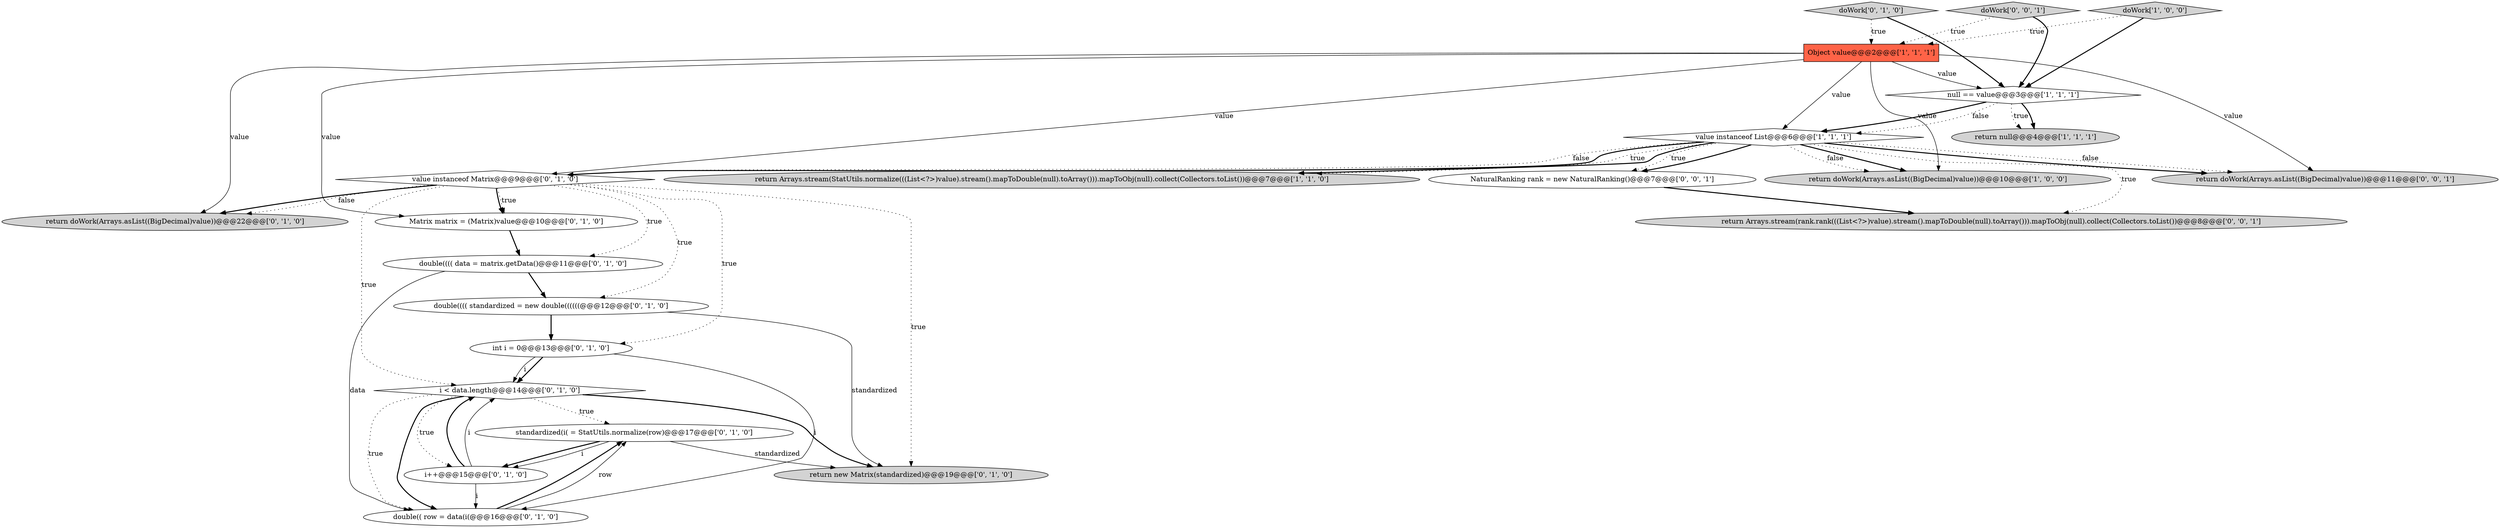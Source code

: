 digraph {
8 [style = filled, label = "int i = 0@@@13@@@['0', '1', '0']", fillcolor = white, shape = ellipse image = "AAA1AAABBB2BBB"];
13 [style = filled, label = "Matrix matrix = (Matrix)value@@@10@@@['0', '1', '0']", fillcolor = white, shape = ellipse image = "AAA1AAABBB2BBB"];
14 [style = filled, label = "doWork['0', '1', '0']", fillcolor = lightgray, shape = diamond image = "AAA0AAABBB2BBB"];
16 [style = filled, label = "standardized(i( = StatUtils.normalize(row)@@@17@@@['0', '1', '0']", fillcolor = white, shape = ellipse image = "AAA1AAABBB2BBB"];
4 [style = filled, label = "return null@@@4@@@['1', '1', '1']", fillcolor = lightgray, shape = ellipse image = "AAA0AAABBB1BBB"];
19 [style = filled, label = "NaturalRanking rank = new NaturalRanking()@@@7@@@['0', '0', '1']", fillcolor = white, shape = ellipse image = "AAA0AAABBB3BBB"];
17 [style = filled, label = "return doWork(Arrays.asList((BigDecimal)value))@@@22@@@['0', '1', '0']", fillcolor = lightgray, shape = ellipse image = "AAA0AAABBB2BBB"];
21 [style = filled, label = "return doWork(Arrays.asList((BigDecimal)value))@@@11@@@['0', '0', '1']", fillcolor = lightgray, shape = ellipse image = "AAA0AAABBB3BBB"];
22 [style = filled, label = "doWork['0', '0', '1']", fillcolor = lightgray, shape = diamond image = "AAA0AAABBB3BBB"];
15 [style = filled, label = "double(((( data = matrix.getData()@@@11@@@['0', '1', '0']", fillcolor = white, shape = ellipse image = "AAA1AAABBB2BBB"];
10 [style = filled, label = "i++@@@15@@@['0', '1', '0']", fillcolor = white, shape = ellipse image = "AAA1AAABBB2BBB"];
7 [style = filled, label = "double(((( standardized = new double((((((@@@12@@@['0', '1', '0']", fillcolor = white, shape = ellipse image = "AAA1AAABBB2BBB"];
3 [style = filled, label = "null == value@@@3@@@['1', '1', '1']", fillcolor = white, shape = diamond image = "AAA0AAABBB1BBB"];
5 [style = filled, label = "Object value@@@2@@@['1', '1', '1']", fillcolor = tomato, shape = box image = "AAA0AAABBB1BBB"];
18 [style = filled, label = "value instanceof Matrix@@@9@@@['0', '1', '0']", fillcolor = white, shape = diamond image = "AAA1AAABBB2BBB"];
12 [style = filled, label = "i < data.length@@@14@@@['0', '1', '0']", fillcolor = white, shape = diamond image = "AAA1AAABBB2BBB"];
9 [style = filled, label = "return new Matrix(standardized)@@@19@@@['0', '1', '0']", fillcolor = lightgray, shape = ellipse image = "AAA1AAABBB2BBB"];
2 [style = filled, label = "return Arrays.stream(StatUtils.normalize(((List<?>)value).stream().mapToDouble(null).toArray())).mapToObj(null).collect(Collectors.toList())@@@7@@@['1', '1', '0']", fillcolor = lightgray, shape = ellipse image = "AAA0AAABBB1BBB"];
20 [style = filled, label = "return Arrays.stream(rank.rank(((List<?>)value).stream().mapToDouble(null).toArray())).mapToObj(null).collect(Collectors.toList())@@@8@@@['0', '0', '1']", fillcolor = lightgray, shape = ellipse image = "AAA0AAABBB3BBB"];
0 [style = filled, label = "value instanceof List@@@6@@@['1', '1', '1']", fillcolor = white, shape = diamond image = "AAA0AAABBB1BBB"];
11 [style = filled, label = "double(( row = data(i(@@@16@@@['0', '1', '0']", fillcolor = white, shape = ellipse image = "AAA1AAABBB2BBB"];
6 [style = filled, label = "return doWork(Arrays.asList((BigDecimal)value))@@@10@@@['1', '0', '0']", fillcolor = lightgray, shape = ellipse image = "AAA0AAABBB1BBB"];
1 [style = filled, label = "doWork['1', '0', '0']", fillcolor = lightgray, shape = diamond image = "AAA0AAABBB1BBB"];
0->2 [style = dotted, label="true"];
12->10 [style = dotted, label="true"];
0->6 [style = bold, label=""];
5->21 [style = solid, label="value"];
5->6 [style = solid, label="value"];
8->11 [style = solid, label="i"];
18->15 [style = dotted, label="true"];
13->15 [style = bold, label=""];
7->8 [style = bold, label=""];
14->3 [style = bold, label=""];
8->12 [style = bold, label=""];
14->5 [style = dotted, label="true"];
12->16 [style = dotted, label="true"];
3->0 [style = dotted, label="false"];
12->11 [style = dotted, label="true"];
19->20 [style = bold, label=""];
22->3 [style = bold, label=""];
16->9 [style = solid, label="standardized"];
18->8 [style = dotted, label="true"];
18->13 [style = bold, label=""];
0->19 [style = bold, label=""];
0->6 [style = dotted, label="false"];
11->16 [style = bold, label=""];
15->11 [style = solid, label="data"];
15->7 [style = bold, label=""];
18->12 [style = dotted, label="true"];
16->10 [style = bold, label=""];
11->16 [style = solid, label="row"];
18->13 [style = dotted, label="true"];
10->12 [style = bold, label=""];
7->9 [style = solid, label="standardized"];
12->9 [style = bold, label=""];
5->3 [style = solid, label="value"];
5->13 [style = solid, label="value"];
1->3 [style = bold, label=""];
3->4 [style = dotted, label="true"];
10->11 [style = solid, label="i"];
1->5 [style = dotted, label="true"];
18->7 [style = dotted, label="true"];
3->0 [style = bold, label=""];
8->12 [style = solid, label="i"];
0->20 [style = dotted, label="true"];
5->0 [style = solid, label="value"];
0->21 [style = bold, label=""];
0->18 [style = dotted, label="false"];
18->17 [style = bold, label=""];
22->5 [style = dotted, label="true"];
12->11 [style = bold, label=""];
0->2 [style = bold, label=""];
18->9 [style = dotted, label="true"];
0->21 [style = dotted, label="false"];
18->17 [style = dotted, label="false"];
10->12 [style = solid, label="i"];
0->19 [style = dotted, label="true"];
16->10 [style = solid, label="i"];
3->4 [style = bold, label=""];
0->18 [style = bold, label=""];
5->18 [style = solid, label="value"];
5->17 [style = solid, label="value"];
}
